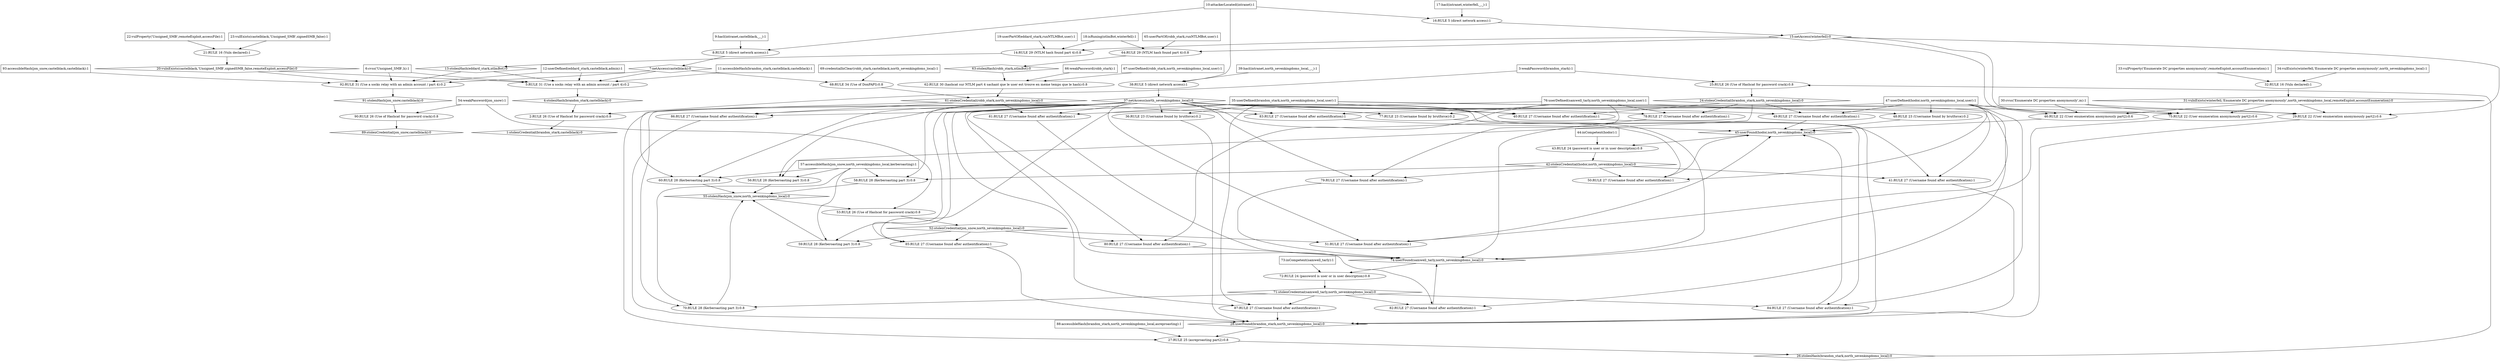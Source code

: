 digraph G {
	1 [label="1:stolenCredential(brandon_stark,castelblack):0",shape=diamond];
	2 [label="2:RULE 26 (Use of Hashcat for password crack):0.8",shape=ellipse];
	3 [label="3:weakPassword(brandon_stark):1",shape=box];
	4 [label="4:stolenHash(brandon_stark,castelblack):0",shape=diamond];
	5 [label="5:RULE 31 (Use a socks relay with an admin account / part 4):0.2",shape=ellipse];
	6 [label="6:cvss('Unsigned_SMB',h):1",shape=box];
	7 [label="7:netAccess(castelblack):0",shape=diamond];
	8 [label="8:RULE 5 (direct network access):1",shape=ellipse];
	9 [label="9:hacl(intranet,castelblack,_,_):1",shape=box];
	10 [label="10:attackerLocated(intranet):1",shape=box];
	11 [label="11:accessibleHash(brandon_stark,castelblack,castelblack):1",shape=box];
	12 [label="12:userDefined(eddard_stark,castelblack,admin):1",shape=box];
	13 [label="13:stolenHash(eddard_stark,ntlmBot):0",shape=diamond];
	14 [label="14:RULE 29 (NTLM hash found part 4):0.8",shape=ellipse];
	15 [label="15:netAccess(winterfell):0",shape=diamond];
	16 [label="16:RULE 5 (direct network access):1",shape=ellipse];
	17 [label="17:hacl(intranet,winterfell,_,_):1",shape=box];
	18 [label="18:isRuning(ntlmBot,winterfell):1",shape=box];
	19 [label="19:userPartOf(eddard_stark,runNTLMBot,user):1",shape=box];
	20 [label="20:vulnExists(castelblack,'Unsigned_SMB',signedSMB_false,remoteExploit,accessFile):0",shape=diamond];
	21 [label="21:RULE 16 (Vuln declared):1",shape=ellipse];
	22 [label="22:vulProperty('Unsigned_SMB',remoteExploit,accessFile):1",shape=box];
	23 [label="23:vulExists(castelblack,'Unsigned_SMB',signedSMB_false):1",shape=box];
	24 [label="24:stolenCredential(brandon_stark,north_sevenkingdoms_local):0",shape=diamond];
	25 [label="25:RULE 26 (Use of Hashcat for password crack):0.8",shape=ellipse];
	26 [label="26:stolenHash(brandon_stark,north_sevenkingdoms_local):0",shape=diamond];
	27 [label="27:RULE 25 (asreproasting part2):0.8",shape=ellipse];
	28 [label="28:userFound(brandon_stark,north_sevenkingdoms_local):0",shape=diamond];
	29 [label="29:RULE 22 (User enumeration anonymously part2):0.6",shape=ellipse];
	30 [label="30:cvss('Enumerate DC properties anonymously',m):1",shape=box];
	31 [label="31:vulnExists(winterfell,'Enumerate DC properties anonymously',north_sevenkingdoms_local,remoteExploit,accountEnumeration):0",shape=diamond];
	32 [label="32:RULE 16 (Vuln declared):1",shape=ellipse];
	33 [label="33:vulProperty('Enumerate DC properties anonymously',remoteExploit,accountEnumeration):1",shape=box];
	34 [label="34:vulExists(winterfell,'Enumerate DC properties anonymously',north_sevenkingdoms_local):1",shape=box];
	35 [label="35:userDefined(brandon_stark,north_sevenkingdoms_local,user):1",shape=box];
	36 [label="36:RULE 23 (Username found by brutforce):0.2",shape=ellipse];
	37 [label="37:netAccess(north_sevenkingdoms_local):0",shape=diamond];
	38 [label="38:RULE 5 (direct network access):1",shape=ellipse];
	39 [label="39:hacl(intranet,north_sevenkingdoms_local,_,_):1",shape=box];
	40 [label="40:RULE 27 (Username found after authentification):1",shape=ellipse];
	41 [label="41:RULE 27 (Username found after authentification):1",shape=ellipse];
	42 [label="42:stolenCredential(hodor,north_sevenkingdoms_local):0",shape=diamond];
	43 [label="43:RULE 24 (password is user or in user description):0.8",shape=ellipse];
	44 [label="44:inCompetent(hodor):1",shape=box];
	45 [label="45:userFound(hodor,north_sevenkingdoms_local):0",shape=diamond];
	46 [label="46:RULE 22 (User enumeration anonymously part2):0.6",shape=ellipse];
	47 [label="47:userDefined(hodor,north_sevenkingdoms_local,user):1",shape=box];
	48 [label="48:RULE 23 (Username found by brutforce):0.2",shape=ellipse];
	49 [label="49:RULE 27 (Username found after authentification):1",shape=ellipse];
	50 [label="50:RULE 27 (Username found after authentification):1",shape=ellipse];
	51 [label="51:RULE 27 (Username found after authentification):1",shape=ellipse];
	52 [label="52:stolenCredential(jon_snow,north_sevenkingdoms_local):0",shape=diamond];
	53 [label="53:RULE 26 (Use of Hashcat for password crack):0.8",shape=ellipse];
	54 [label="54:weakPassword(jon_snow):1",shape=box];
	55 [label="55:stolenHash(jon_snow,north_sevenkingdoms_local):0",shape=diamond];
	56 [label="56:RULE 28 (Kerberoasting part 3):0.8",shape=ellipse];
	57 [label="57:accessibleHash(jon_snow,north_sevenkingdoms_local,kerberoasting):1",shape=box];
	58 [label="58:RULE 28 (Kerberoasting part 3):0.8",shape=ellipse];
	59 [label="59:RULE 28 (Kerberoasting part 3):0.8",shape=ellipse];
	60 [label="60:RULE 28 (Kerberoasting part 3):0.8",shape=ellipse];
	61 [label="61:stolenCredential(robb_stark,north_sevenkingdoms_local):0",shape=diamond];
	62 [label="62:RULE 30 (hashcat sur NTLM part 4 sachant que le user est trouve en meme temps que le hash):0.8",shape=ellipse];
	63 [label="63:stolenHash(robb_stark,ntlmBot):0",shape=diamond];
	64 [label="64:RULE 29 (NTLM hash found part 4):0.8",shape=ellipse];
	65 [label="65:userPartOf(robb_stark,runNTLMBot,user):1",shape=box];
	66 [label="66:weakPassword(robb_stark):1",shape=box];
	67 [label="67:userDefined(robb_stark,north_sevenkingdoms_local,user):1",shape=box];
	68 [label="68:RULE 34 (Use of DonPAPI):0.8",shape=ellipse];
	69 [label="69:credentialInClear(robb_stark,castelblack,north_sevenkingdoms_local):1",shape=box];
	70 [label="70:RULE 28 (Kerberoasting part 3):0.8",shape=ellipse];
	71 [label="71:stolenCredential(samwell_tarly,north_sevenkingdoms_local):0",shape=diamond];
	72 [label="72:RULE 24 (password is user or in user description):0.8",shape=ellipse];
	73 [label="73:inCompetent(samwell_tarly):1",shape=box];
	74 [label="74:userFound(samwell_tarly,north_sevenkingdoms_local):0",shape=diamond];
	75 [label="75:RULE 22 (User enumeration anonymously part2):0.6",shape=ellipse];
	76 [label="76:userDefined(samwell_tarly,north_sevenkingdoms_local,user):1",shape=box];
	77 [label="77:RULE 23 (Username found by brutforce):0.2",shape=ellipse];
	78 [label="78:RULE 27 (Username found after authentification):1",shape=ellipse];
	79 [label="79:RULE 27 (Username found after authentification):1",shape=ellipse];
	80 [label="80:RULE 27 (Username found after authentification):1",shape=ellipse];
	81 [label="81:RULE 27 (Username found after authentification):1",shape=ellipse];
	82 [label="82:RULE 27 (Username found after authentification):1",shape=ellipse];
	83 [label="83:RULE 27 (Username found after authentification):1",shape=ellipse];
	84 [label="84:RULE 27 (Username found after authentification):1",shape=ellipse];
	85 [label="85:RULE 27 (Username found after authentification):1",shape=ellipse];
	86 [label="86:RULE 27 (Username found after authentification):1",shape=ellipse];
	87 [label="87:RULE 27 (Username found after authentification):1",shape=ellipse];
	88 [label="88:accessibleHash(brandon_stark,north_sevenkingdoms_local,asreproasting):1",shape=box];
	89 [label="89:stolenCredential(jon_snow,castelblack):0",shape=diamond];
	90 [label="90:RULE 26 (Use of Hashcat for password crack):0.8",shape=ellipse];
	91 [label="91:stolenHash(jon_snow,castelblack):0",shape=diamond];
	92 [label="92:RULE 31 (Use a socks relay with an admin account / part 4):0.2",shape=ellipse];
	93 [label="93:accessibleHash(jon_snow,castelblack,castelblack):1",shape=box];
	3 -> 	2;
	6 -> 	5;
	9 -> 	8;
	10 -> 	8;
	8 -> 	7;
	7 -> 	5;
	11 -> 	5;
	12 -> 	5;
	17 -> 	16;
	10 -> 	16;
	16 -> 	15;
	15 -> 	14;
	18 -> 	14;
	19 -> 	14;
	14 -> 	13;
	13 -> 	5;
	22 -> 	21;
	23 -> 	21;
	21 -> 	20;
	20 -> 	5;
	5 -> 	4;
	4 -> 	2;
	2 -> 	1;
	3 -> 	25;
	30 -> 	29;
	33 -> 	32;
	34 -> 	32;
	32 -> 	31;
	31 -> 	29;
	15 -> 	29;
	35 -> 	29;
	29 -> 	28;
	39 -> 	38;
	10 -> 	38;
	38 -> 	37;
	37 -> 	36;
	35 -> 	36;
	36 -> 	28;
	37 -> 	40;
	24 -> 	40;
	35 -> 	40;
	40 -> 	28;
	37 -> 	41;
	44 -> 	43;
	30 -> 	46;
	31 -> 	46;
	15 -> 	46;
	47 -> 	46;
	46 -> 	45;
	37 -> 	48;
	47 -> 	48;
	48 -> 	45;
	37 -> 	49;
	24 -> 	49;
	47 -> 	49;
	49 -> 	45;
	37 -> 	50;
	42 -> 	50;
	47 -> 	50;
	50 -> 	45;
	37 -> 	51;
	54 -> 	53;
	24 -> 	56;
	37 -> 	56;
	57 -> 	56;
	56 -> 	55;
	42 -> 	58;
	37 -> 	58;
	57 -> 	58;
	58 -> 	55;
	52 -> 	59;
	37 -> 	59;
	57 -> 	59;
	59 -> 	55;
	15 -> 	64;
	18 -> 	64;
	65 -> 	64;
	64 -> 	63;
	63 -> 	62;
	66 -> 	62;
	67 -> 	62;
	62 -> 	61;
	7 -> 	68;
	69 -> 	68;
	68 -> 	61;
	61 -> 	60;
	37 -> 	60;
	57 -> 	60;
	60 -> 	55;
	73 -> 	72;
	30 -> 	75;
	31 -> 	75;
	15 -> 	75;
	76 -> 	75;
	75 -> 	74;
	37 -> 	77;
	76 -> 	77;
	77 -> 	74;
	37 -> 	78;
	24 -> 	78;
	76 -> 	78;
	78 -> 	74;
	37 -> 	79;
	42 -> 	79;
	76 -> 	79;
	79 -> 	74;
	37 -> 	80;
	52 -> 	80;
	76 -> 	80;
	80 -> 	74;
	37 -> 	81;
	61 -> 	81;
	76 -> 	81;
	81 -> 	74;
	37 -> 	82;
	71 -> 	82;
	76 -> 	82;
	82 -> 	74;
	74 -> 	72;
	72 -> 	71;
	71 -> 	70;
	37 -> 	70;
	57 -> 	70;
	70 -> 	55;
	55 -> 	53;
	53 -> 	52;
	52 -> 	51;
	47 -> 	51;
	51 -> 	45;
	37 -> 	83;
	61 -> 	83;
	47 -> 	83;
	83 -> 	45;
	37 -> 	84;
	71 -> 	84;
	47 -> 	84;
	84 -> 	45;
	45 -> 	43;
	43 -> 	42;
	42 -> 	41;
	35 -> 	41;
	41 -> 	28;
	37 -> 	85;
	52 -> 	85;
	35 -> 	85;
	85 -> 	28;
	37 -> 	86;
	61 -> 	86;
	35 -> 	86;
	86 -> 	28;
	37 -> 	87;
	71 -> 	87;
	35 -> 	87;
	87 -> 	28;
	28 -> 	27;
	37 -> 	27;
	88 -> 	27;
	27 -> 	26;
	26 -> 	25;
	25 -> 	24;
	54 -> 	90;
	6 -> 	92;
	7 -> 	92;
	93 -> 	92;
	12 -> 	92;
	13 -> 	92;
	20 -> 	92;
	92 -> 	91;
	91 -> 	90;
	90 -> 	89;
}

